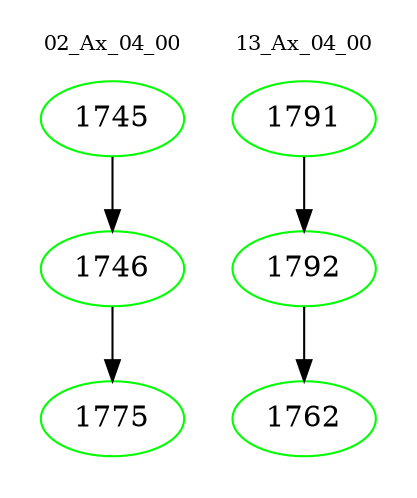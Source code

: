 digraph{
subgraph cluster_0 {
color = white
label = "02_Ax_04_00";
fontsize=10;
T0_1745 [label="1745", color="green"]
T0_1745 -> T0_1746 [color="black"]
T0_1746 [label="1746", color="green"]
T0_1746 -> T0_1775 [color="black"]
T0_1775 [label="1775", color="green"]
}
subgraph cluster_1 {
color = white
label = "13_Ax_04_00";
fontsize=10;
T1_1791 [label="1791", color="green"]
T1_1791 -> T1_1792 [color="black"]
T1_1792 [label="1792", color="green"]
T1_1792 -> T1_1762 [color="black"]
T1_1762 [label="1762", color="green"]
}
}

